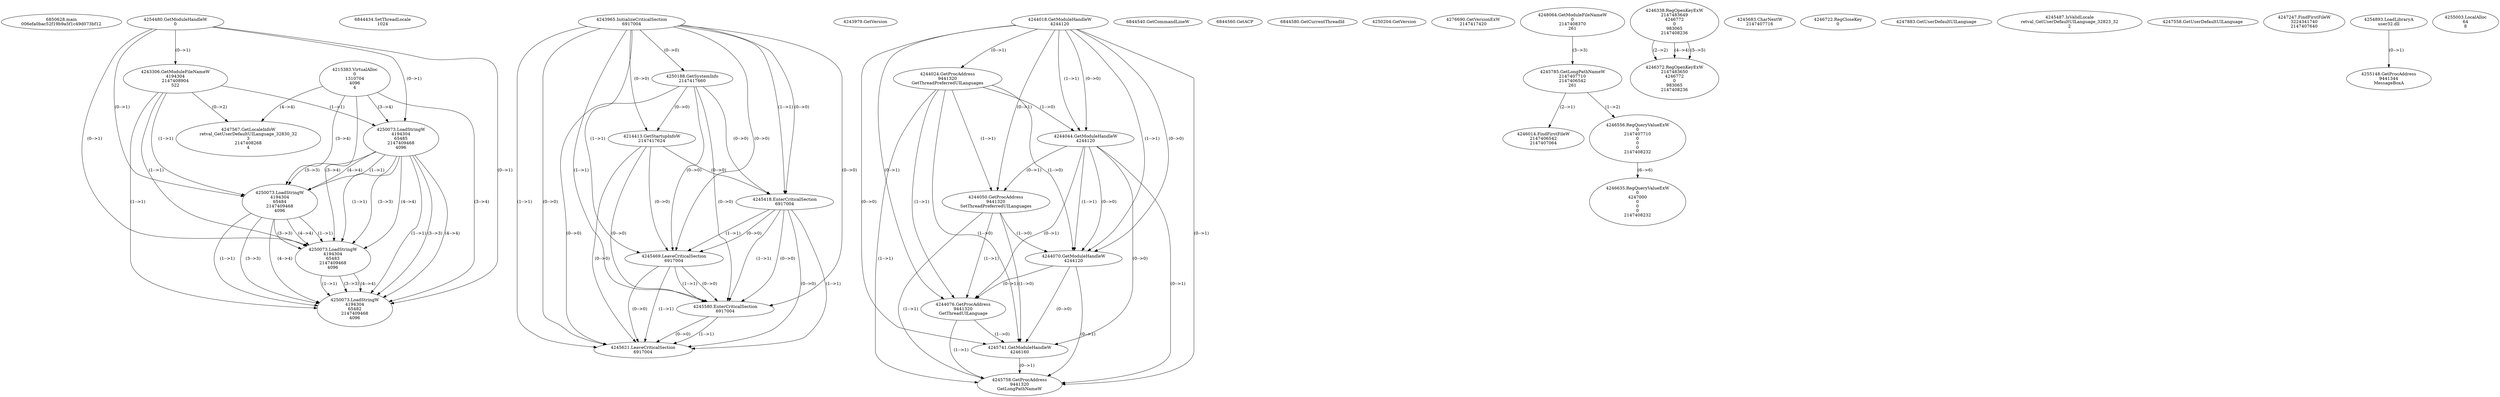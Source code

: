 // Global SCDG with merge call
digraph {
	0 [label="6850628.main
006efa0bac52f19b9a5f1c49d073bf12"]
	1 [label="4254480.GetModuleHandleW
0"]
	2 [label="6844434.SetThreadLocale
1024"]
	3 [label="4243965.InitializeCriticalSection
6917004"]
	4 [label="4243979.GetVersion
"]
	5 [label="4244018.GetModuleHandleW
4244120"]
	6 [label="4244024.GetProcAddress
9441320
GetThreadPreferredUILanguages"]
	5 -> 6 [label="(0-->1)"]
	7 [label="4244044.GetModuleHandleW
4244120"]
	5 -> 7 [label="(1-->1)"]
	5 -> 7 [label="(0-->0)"]
	6 -> 7 [label="(1-->0)"]
	8 [label="4244050.GetProcAddress
9441320
SetThreadPreferredUILanguages"]
	5 -> 8 [label="(0-->1)"]
	6 -> 8 [label="(1-->1)"]
	7 -> 8 [label="(0-->1)"]
	9 [label="4244070.GetModuleHandleW
4244120"]
	5 -> 9 [label="(1-->1)"]
	7 -> 9 [label="(1-->1)"]
	5 -> 9 [label="(0-->0)"]
	6 -> 9 [label="(1-->0)"]
	7 -> 9 [label="(0-->0)"]
	8 -> 9 [label="(1-->0)"]
	10 [label="4244076.GetProcAddress
9441320
GetThreadUILanguage"]
	5 -> 10 [label="(0-->1)"]
	6 -> 10 [label="(1-->1)"]
	7 -> 10 [label="(0-->1)"]
	8 -> 10 [label="(1-->1)"]
	9 -> 10 [label="(0-->1)"]
	11 [label="4250188.GetSystemInfo
2147417660"]
	3 -> 11 [label="(0-->0)"]
	12 [label="6844540.GetCommandLineW
"]
	13 [label="4214413.GetStartupInfoW
2147417624"]
	3 -> 13 [label="(0-->0)"]
	11 -> 13 [label="(0-->0)"]
	14 [label="6844560.GetACP
"]
	15 [label="6844580.GetCurrentThreadId
"]
	16 [label="4250204.GetVersion
"]
	17 [label="4276690.GetVersionExW
2147417420"]
	18 [label="4243306.GetModuleFileNameW
4194304
2147408904
522"]
	1 -> 18 [label="(0-->1)"]
	19 [label="4248064.GetModuleFileNameW
0
2147408370
261"]
	20 [label="4215383.VirtualAlloc
0
1310704
4096
4"]
	21 [label="4246338.RegOpenKeyExW
2147483649
4246772
0
983065
2147408236"]
	22 [label="4246372.RegOpenKeyExW
2147483650
4246772
0
983065
2147408236"]
	21 -> 22 [label="(2-->2)"]
	21 -> 22 [label="(4-->4)"]
	21 -> 22 [label="(5-->5)"]
	23 [label="4245741.GetModuleHandleW
4246160"]
	5 -> 23 [label="(0-->0)"]
	6 -> 23 [label="(1-->0)"]
	7 -> 23 [label="(0-->0)"]
	8 -> 23 [label="(1-->0)"]
	9 -> 23 [label="(0-->0)"]
	10 -> 23 [label="(1-->0)"]
	24 [label="4245758.GetProcAddress
9441320
GetLongPathNameW"]
	5 -> 24 [label="(0-->1)"]
	6 -> 24 [label="(1-->1)"]
	7 -> 24 [label="(0-->1)"]
	8 -> 24 [label="(1-->1)"]
	9 -> 24 [label="(0-->1)"]
	10 -> 24 [label="(1-->1)"]
	23 -> 24 [label="(0-->1)"]
	25 [label="4245785.GetLongPathNameW
2147407710
2147406542
261"]
	19 -> 25 [label="(3-->3)"]
	26 [label="4245683.CharNextW
2147407716"]
	27 [label="4246014.FindFirstFileW
2147406542
2147407064"]
	25 -> 27 [label="(2-->1)"]
	28 [label="4246556.RegQueryValueExW
0
2147407710
0
0
0
2147408232"]
	25 -> 28 [label="(1-->2)"]
	29 [label="4246635.RegQueryValueExW
0
4247000
0
0
0
2147408232"]
	28 -> 29 [label="(6-->6)"]
	30 [label="4246722.RegCloseKey
0"]
	31 [label="4247883.GetUserDefaultUILanguage
"]
	32 [label="4245418.EnterCriticalSection
6917004"]
	3 -> 32 [label="(1-->1)"]
	3 -> 32 [label="(0-->0)"]
	11 -> 32 [label="(0-->0)"]
	13 -> 32 [label="(0-->0)"]
	33 [label="4245469.LeaveCriticalSection
6917004"]
	3 -> 33 [label="(1-->1)"]
	32 -> 33 [label="(1-->1)"]
	3 -> 33 [label="(0-->0)"]
	11 -> 33 [label="(0-->0)"]
	13 -> 33 [label="(0-->0)"]
	32 -> 33 [label="(0-->0)"]
	34 [label="4245487.IsValidLocale
retval_GetUserDefaultUILanguage_32823_32
2"]
	35 [label="4245580.EnterCriticalSection
6917004"]
	3 -> 35 [label="(1-->1)"]
	32 -> 35 [label="(1-->1)"]
	33 -> 35 [label="(1-->1)"]
	3 -> 35 [label="(0-->0)"]
	11 -> 35 [label="(0-->0)"]
	13 -> 35 [label="(0-->0)"]
	32 -> 35 [label="(0-->0)"]
	33 -> 35 [label="(0-->0)"]
	36 [label="4245621.LeaveCriticalSection
6917004"]
	3 -> 36 [label="(1-->1)"]
	32 -> 36 [label="(1-->1)"]
	33 -> 36 [label="(1-->1)"]
	35 -> 36 [label="(1-->1)"]
	3 -> 36 [label="(0-->0)"]
	11 -> 36 [label="(0-->0)"]
	13 -> 36 [label="(0-->0)"]
	32 -> 36 [label="(0-->0)"]
	33 -> 36 [label="(0-->0)"]
	35 -> 36 [label="(0-->0)"]
	37 [label="4247558.GetUserDefaultUILanguage
"]
	38 [label="4247567.GetLocaleInfoW
retval_GetUserDefaultUILanguage_32830_32
3
2147408268
4"]
	18 -> 38 [label="(0-->2)"]
	20 -> 38 [label="(4-->4)"]
	39 [label="4247247.FindFirstFileW
3224341740
2147407640"]
	40 [label="4250073.LoadStringW
4194304
65485
2147409468
4096"]
	1 -> 40 [label="(0-->1)"]
	18 -> 40 [label="(1-->1)"]
	20 -> 40 [label="(3-->4)"]
	41 [label="4250073.LoadStringW
4194304
65484
2147409468
4096"]
	1 -> 41 [label="(0-->1)"]
	18 -> 41 [label="(1-->1)"]
	40 -> 41 [label="(1-->1)"]
	40 -> 41 [label="(3-->3)"]
	20 -> 41 [label="(3-->4)"]
	40 -> 41 [label="(4-->4)"]
	42 [label="4250073.LoadStringW
4194304
65483
2147409468
4096"]
	1 -> 42 [label="(0-->1)"]
	18 -> 42 [label="(1-->1)"]
	40 -> 42 [label="(1-->1)"]
	41 -> 42 [label="(1-->1)"]
	40 -> 42 [label="(3-->3)"]
	41 -> 42 [label="(3-->3)"]
	20 -> 42 [label="(3-->4)"]
	40 -> 42 [label="(4-->4)"]
	41 -> 42 [label="(4-->4)"]
	43 [label="4254893.LoadLibraryA
user32.dll"]
	44 [label="4255003.LocalAlloc
64
8"]
	45 [label="4255148.GetProcAddress
9441344
MessageBoxA"]
	43 -> 45 [label="(0-->1)"]
	46 [label="4250073.LoadStringW
4194304
65482
2147409468
4096"]
	1 -> 46 [label="(0-->1)"]
	18 -> 46 [label="(1-->1)"]
	40 -> 46 [label="(1-->1)"]
	41 -> 46 [label="(1-->1)"]
	42 -> 46 [label="(1-->1)"]
	40 -> 46 [label="(3-->3)"]
	41 -> 46 [label="(3-->3)"]
	42 -> 46 [label="(3-->3)"]
	20 -> 46 [label="(3-->4)"]
	40 -> 46 [label="(4-->4)"]
	41 -> 46 [label="(4-->4)"]
	42 -> 46 [label="(4-->4)"]
}
